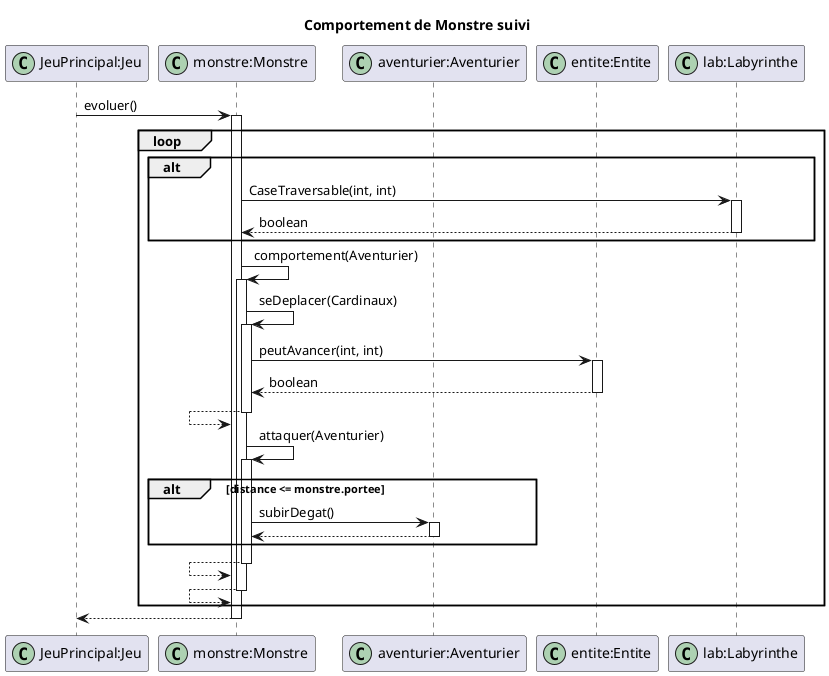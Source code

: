 @startuml 
title Comportement de Monstre suivi
participant "JeuPrincipal:Jeu" as jeu << (C,#ADD1B2) >>
participant "monstre:Monstre" as monstre << (C,#ADD1B2) >>
participant "aventurier:Aventurier" as aventurier << (C,#ADD1B2) >>
participant "entite:Entite" as entite << (C,#ADD1B2) >>
participant "lab:Labyrinthe" as lab << (C,#ADD1B2) >>

jeu -> monstre : evoluer()
loop
activate monstre
alt
monstre -> lab: CaseTraversable(int, int)
activate lab
monstre <-- lab : boolean
deactivate lab
end
monstre -> monstre: comportement(Aventurier)
activate monstre
monstre -> monstre: seDeplacer(Cardinaux)
activate monstre
monstre -> entite: peutAvancer(int, int)
activate entite
monstre <-- entite : boolean
deactivate entite
monstre <-- monstre 
deactivate monstre
monstre -> monstre: attaquer(Aventurier)
activate monstre
alt distance <= monstre.portee
monstre -> aventurier: subirDegat()
activate aventurier
monstre <-- aventurier
deactivate aventurier
end
monstre <-- monstre
deactivate monstre
monstre <-- monstre
deactivate monstre
end
jeu <-- monstre
deactivate monstre


@enduml